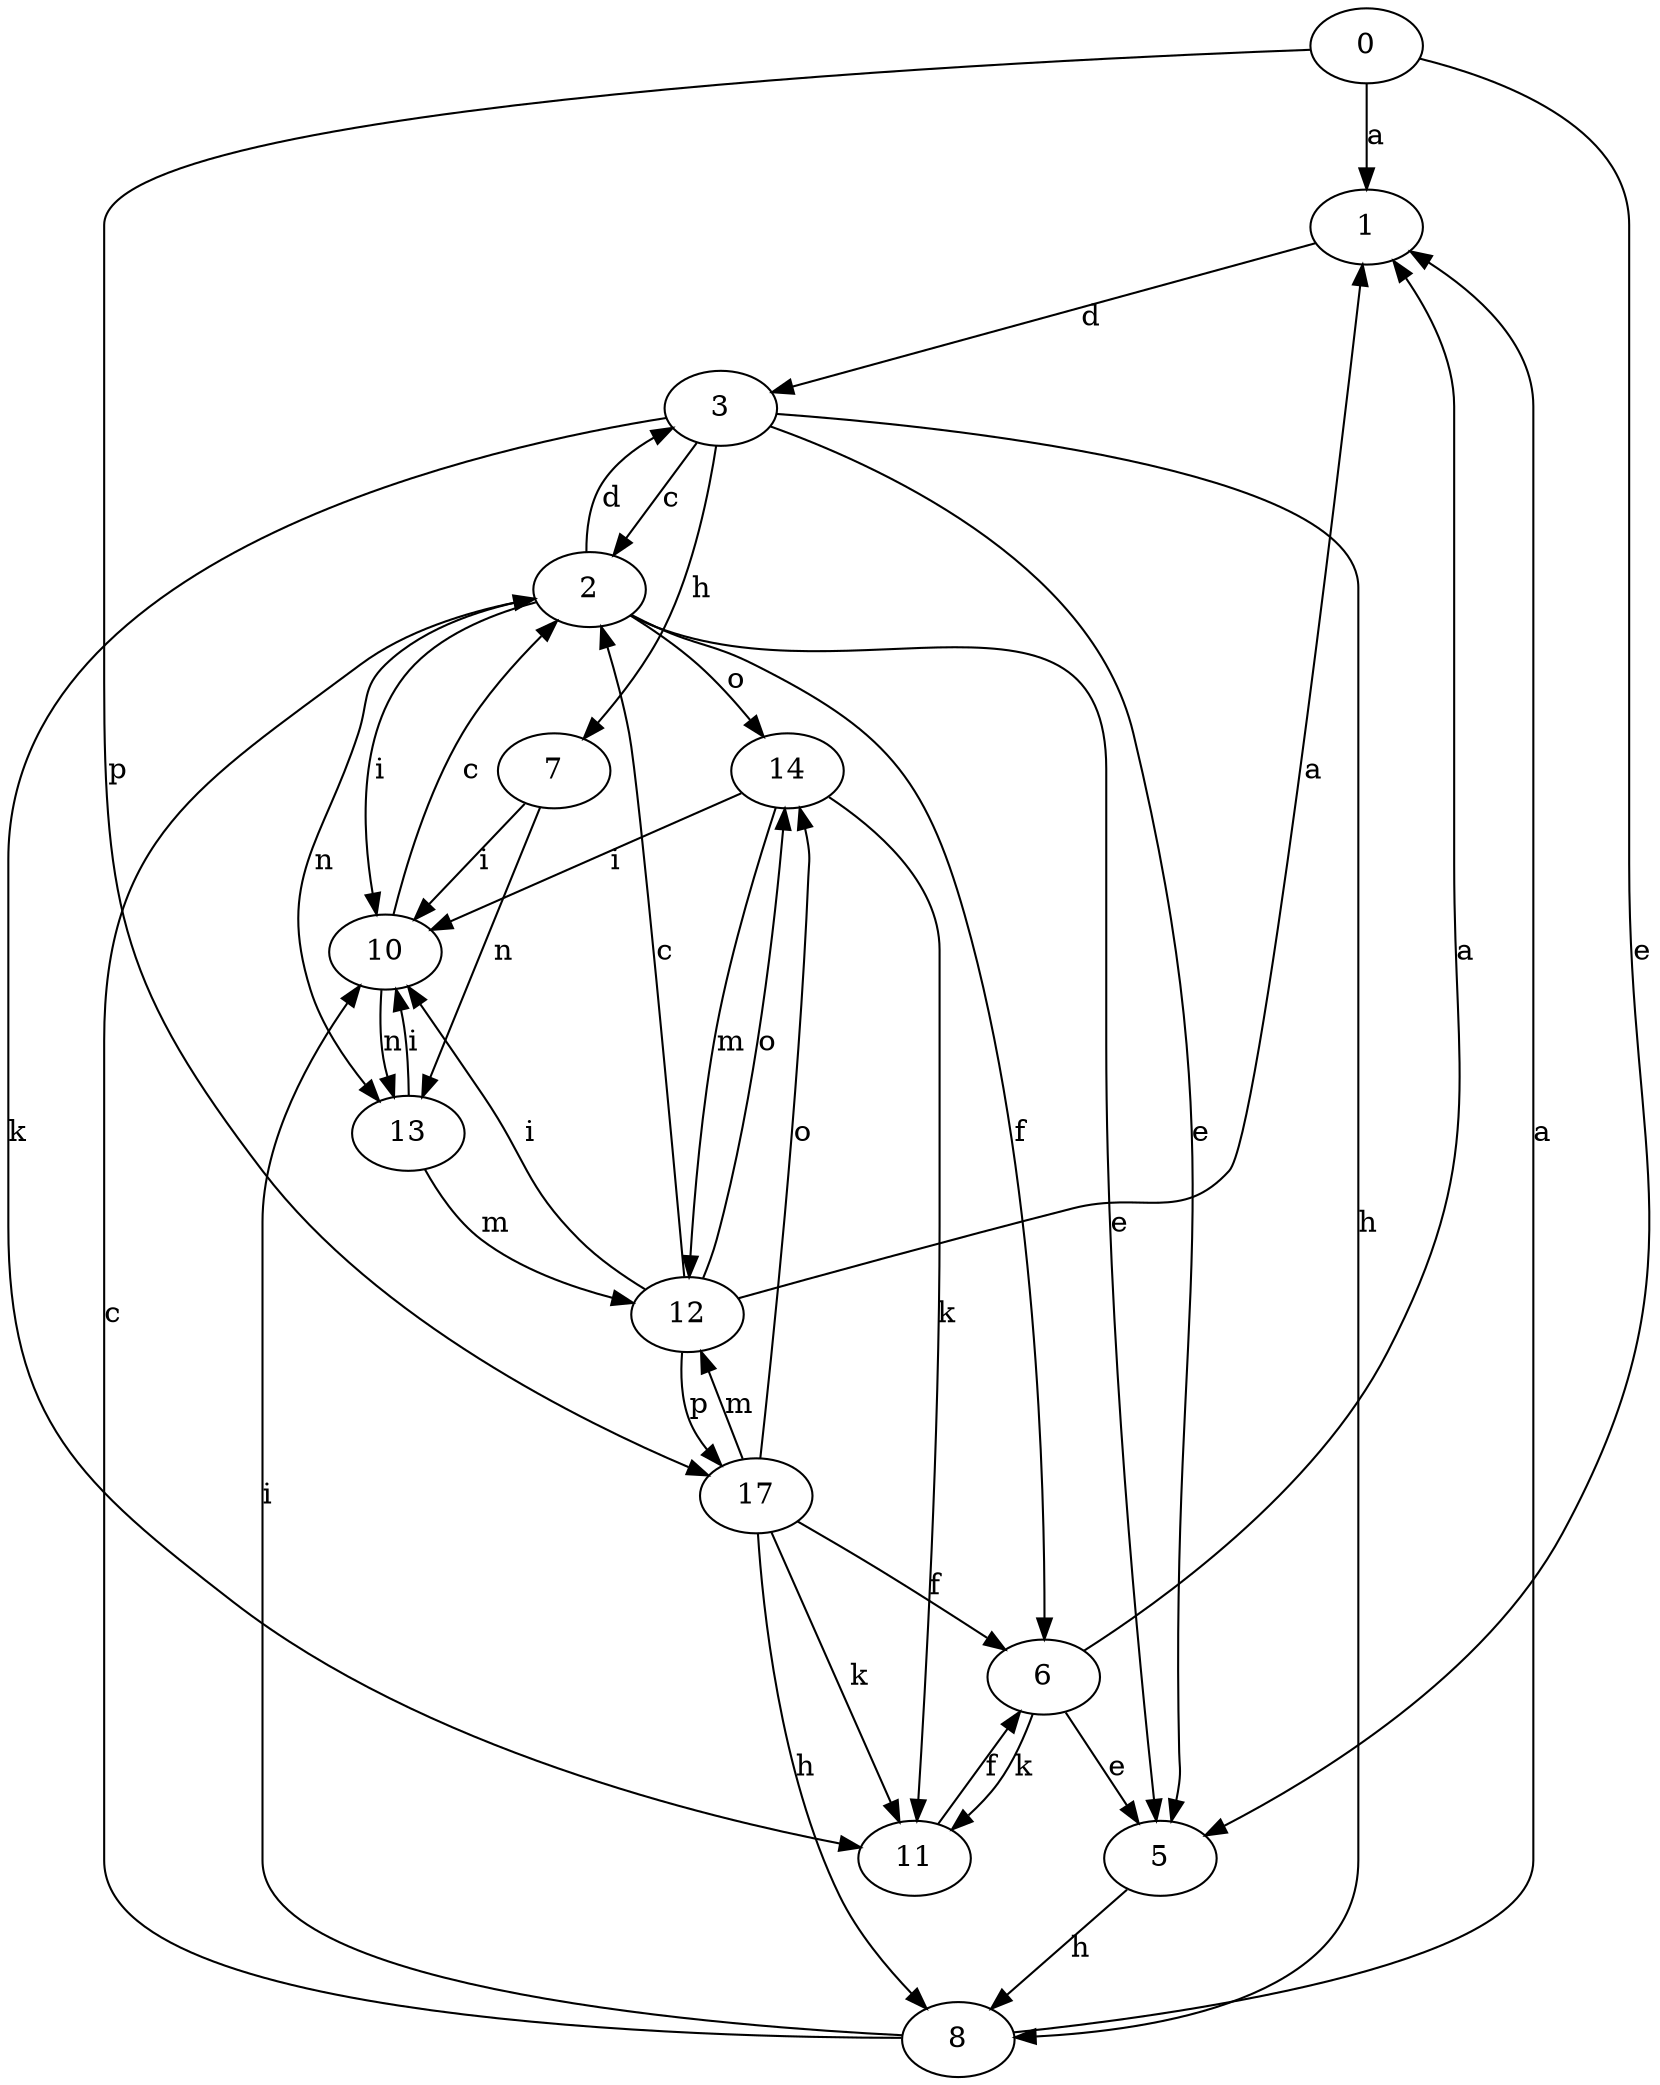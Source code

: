 strict digraph  {
0;
1;
2;
3;
5;
6;
7;
8;
10;
11;
12;
13;
14;
17;
0 -> 1  [label=a];
0 -> 5  [label=e];
0 -> 17  [label=p];
1 -> 3  [label=d];
2 -> 3  [label=d];
2 -> 5  [label=e];
2 -> 6  [label=f];
2 -> 10  [label=i];
2 -> 13  [label=n];
2 -> 14  [label=o];
3 -> 2  [label=c];
3 -> 5  [label=e];
3 -> 7  [label=h];
3 -> 8  [label=h];
3 -> 11  [label=k];
5 -> 8  [label=h];
6 -> 1  [label=a];
6 -> 5  [label=e];
6 -> 11  [label=k];
7 -> 10  [label=i];
7 -> 13  [label=n];
8 -> 1  [label=a];
8 -> 2  [label=c];
8 -> 10  [label=i];
10 -> 2  [label=c];
10 -> 13  [label=n];
11 -> 6  [label=f];
12 -> 1  [label=a];
12 -> 2  [label=c];
12 -> 10  [label=i];
12 -> 14  [label=o];
12 -> 17  [label=p];
13 -> 10  [label=i];
13 -> 12  [label=m];
14 -> 10  [label=i];
14 -> 11  [label=k];
14 -> 12  [label=m];
17 -> 6  [label=f];
17 -> 8  [label=h];
17 -> 11  [label=k];
17 -> 12  [label=m];
17 -> 14  [label=o];
}
